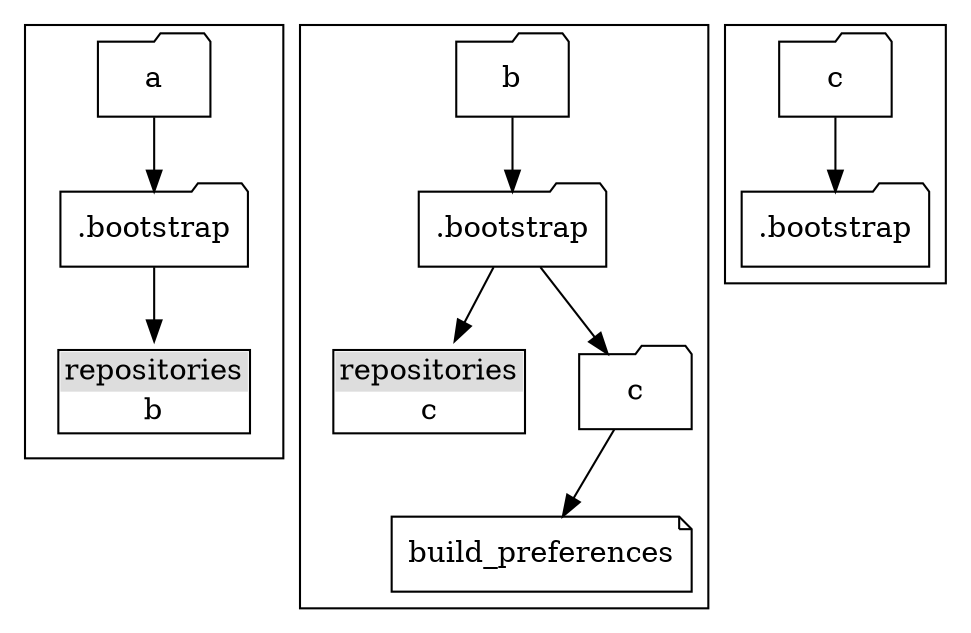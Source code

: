 digraph pic {
     node [shape= folder];

	subgraph cluster_0 {
		"a" -> "a.bootstrap"
		"a.bootstrap"    [ label=".bootstrap" ]
		"a.bootstrap" -> "a.repositories"
		"a.repositories"  [ shape="none", label=< <TABLE BORDER="1" CELLBORDER="0" CELLSPACING="0">
<TR><TD bgcolor="#DDDDDD">repositories</TD></TR>
<TR><TD PORT="f0">b</TD></TR>
</TABLE>>];
	}

	subgraph cluster_1 {
		"b" -> "b.bootstrap"
		"b.bootstrap"     [ label=".bootstrap" ]
		"b.bootstrap" -> "b.repositories"
		"b.repositories"  [ shape="none", label=< <TABLE BORDER="1" CELLBORDER="0" CELLSPACING="0">
<TR><TD bgcolor="#DDDDDD">repositories</TD></TR>
<TR><TD PORT="f0">c</TD></TR>
</TABLE>>];
		"b.bootstrap" -> "b.c"
		"b.c"                  [ label="c" ]
		"b.c"         -> "b.build_preferences"
		"b.build_preferences"  [ label="build_preferences", shape="note" ]
	}

	subgraph cluster_2 {
		"c" -> "c.bootstrap"
		"c.bootstrap" [ label=".bootstrap" ]
	}
}